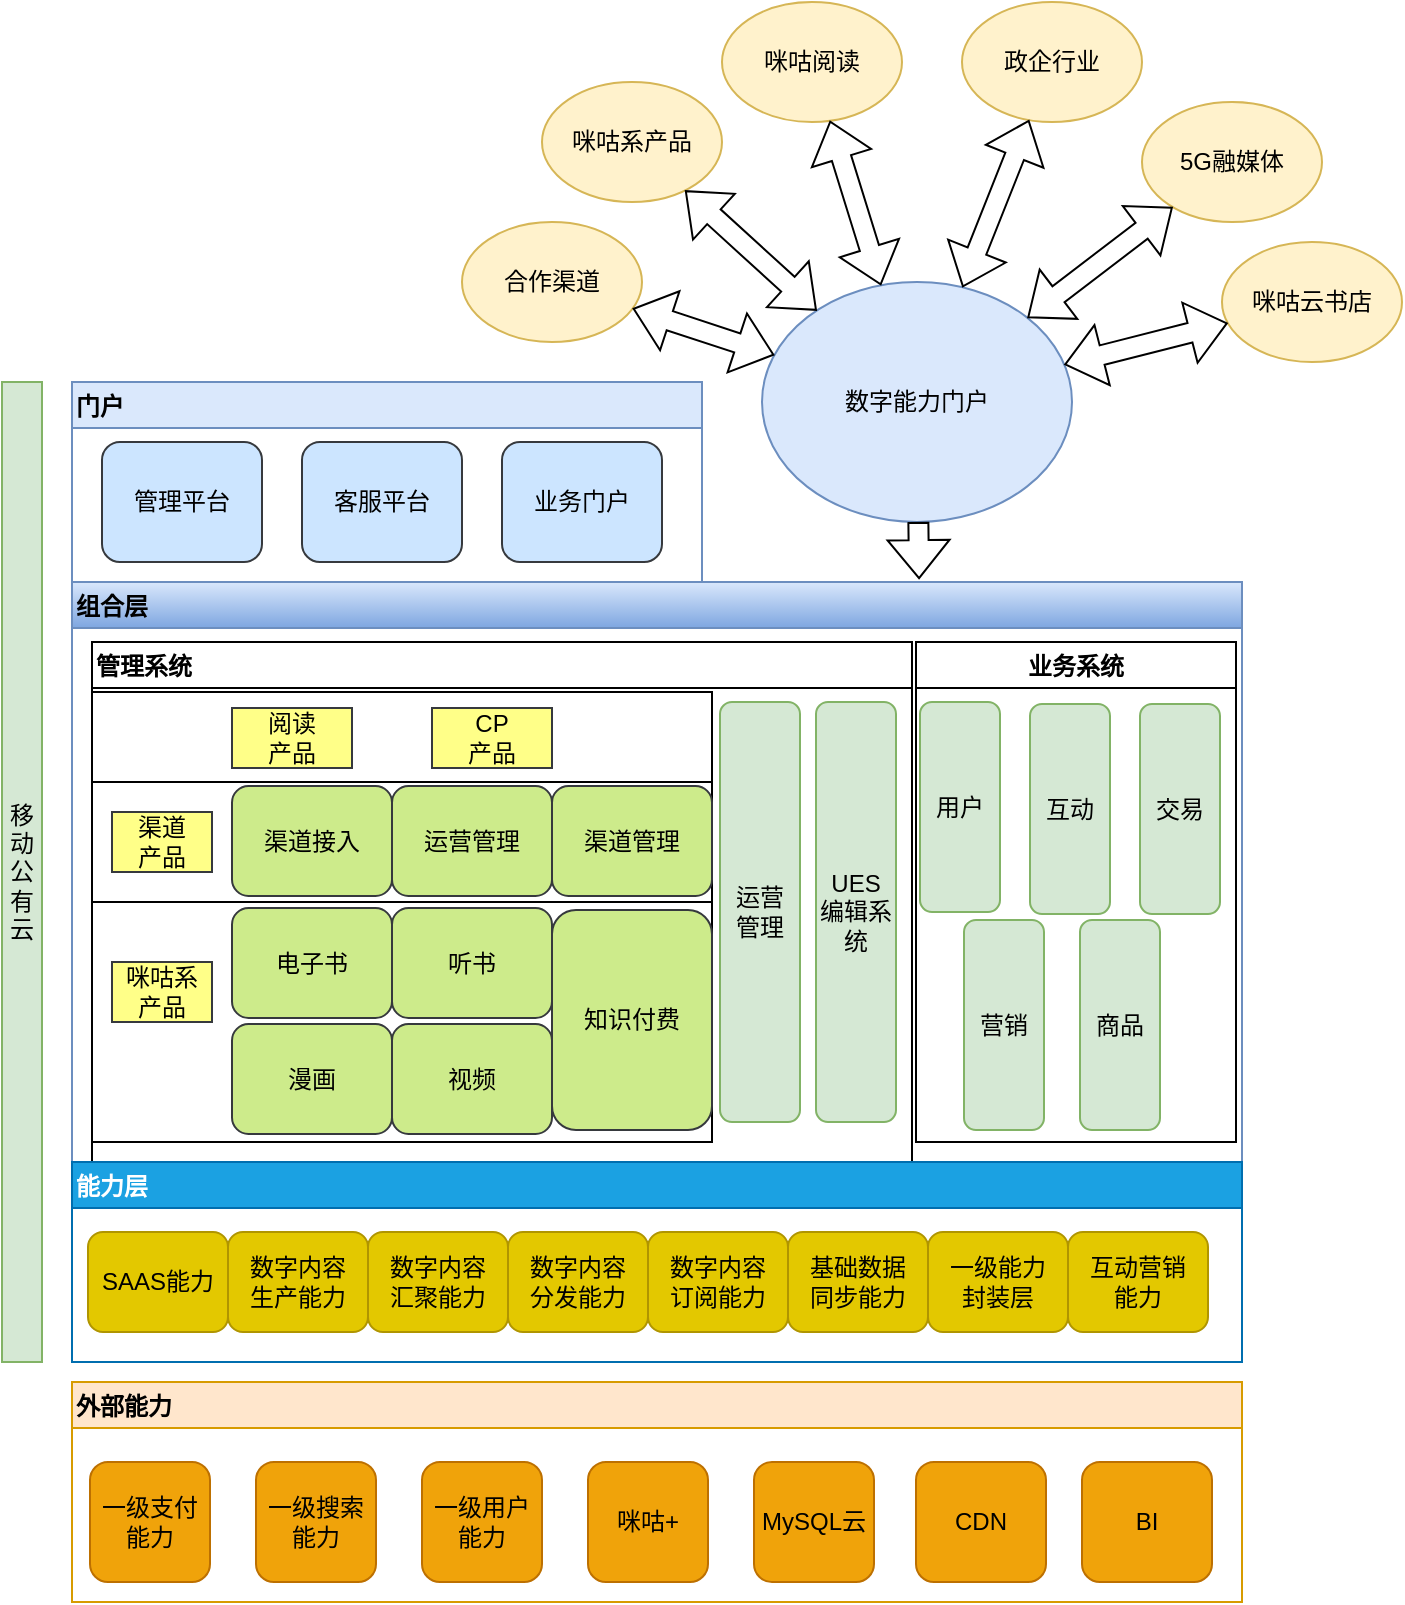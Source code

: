 <mxfile version="15.7.0" type="github" pages="4">
  <diagram id="cz_hN_qZs_6aXWZ0o-Bp" name="Page-1">
    <mxGraphModel dx="1038" dy="579" grid="1" gridSize="10" guides="1" tooltips="1" connect="1" arrows="1" fold="1" page="1" pageScale="1" pageWidth="827" pageHeight="1169" math="0" shadow="0">
      <root>
        <mxCell id="0" />
        <mxCell id="1" parent="0" />
        <mxCell id="ZObfIorKPEmS5yq_7a3a-53" value="组合层" style="swimlane;labelPosition=center;verticalLabelPosition=middle;align=left;verticalAlign=middle;textDirection=ltr;swimlaneLine=1;shadow=0;fillColor=#dae8fc;strokeColor=#6c8ebf;gradientColor=#7ea6e0;" parent="1" vertex="1">
          <mxGeometry x="95" y="410" width="585" height="290" as="geometry" />
        </mxCell>
        <mxCell id="ZObfIorKPEmS5yq_7a3a-64" value="管理系统" style="swimlane;shadow=0;align=left;" parent="ZObfIorKPEmS5yq_7a3a-53" vertex="1">
          <mxGeometry x="10" y="30" width="410" height="260" as="geometry" />
        </mxCell>
        <mxCell id="ZObfIorKPEmS5yq_7a3a-115" value="" style="rounded=0;whiteSpace=wrap;html=1;" parent="ZObfIorKPEmS5yq_7a3a-64" vertex="1">
          <mxGeometry y="25" width="310" height="60" as="geometry" />
        </mxCell>
        <mxCell id="ZObfIorKPEmS5yq_7a3a-117" value="阅读&lt;br&gt;产品" style="text;html=1;strokeColor=#36393d;fillColor=#ffff88;align=center;verticalAlign=middle;whiteSpace=wrap;rounded=0;" parent="ZObfIorKPEmS5yq_7a3a-64" vertex="1">
          <mxGeometry x="70" y="33" width="60" height="30" as="geometry" />
        </mxCell>
        <mxCell id="ZObfIorKPEmS5yq_7a3a-116" value="CP&lt;br&gt;产品" style="text;html=1;strokeColor=#36393d;fillColor=#ffff88;align=center;verticalAlign=middle;whiteSpace=wrap;rounded=0;" parent="ZObfIorKPEmS5yq_7a3a-64" vertex="1">
          <mxGeometry x="170" y="33" width="60" height="30" as="geometry" />
        </mxCell>
        <mxCell id="ZObfIorKPEmS5yq_7a3a-110" value="" style="rounded=0;whiteSpace=wrap;html=1;" parent="ZObfIorKPEmS5yq_7a3a-64" vertex="1">
          <mxGeometry y="70" width="310" height="60" as="geometry" />
        </mxCell>
        <mxCell id="ZObfIorKPEmS5yq_7a3a-111" value="渠道&lt;br&gt;产品" style="text;html=1;strokeColor=#36393d;fillColor=#ffff88;align=center;verticalAlign=middle;whiteSpace=wrap;rounded=0;" parent="ZObfIorKPEmS5yq_7a3a-64" vertex="1">
          <mxGeometry x="10" y="85" width="50" height="30" as="geometry" />
        </mxCell>
        <mxCell id="ZObfIorKPEmS5yq_7a3a-112" value="渠道接入" style="rounded=1;whiteSpace=wrap;html=1;fillColor=#cdeb8b;strokeColor=#36393d;" parent="ZObfIorKPEmS5yq_7a3a-64" vertex="1">
          <mxGeometry x="70" y="72" width="80" height="55" as="geometry" />
        </mxCell>
        <mxCell id="ZObfIorKPEmS5yq_7a3a-113" value="运营管理" style="rounded=1;whiteSpace=wrap;html=1;fillColor=#cdeb8b;strokeColor=#36393d;" parent="ZObfIorKPEmS5yq_7a3a-64" vertex="1">
          <mxGeometry x="150" y="72" width="80" height="55" as="geometry" />
        </mxCell>
        <mxCell id="ZObfIorKPEmS5yq_7a3a-114" value="渠道管理" style="rounded=1;whiteSpace=wrap;html=1;fillColor=#cdeb8b;strokeColor=#36393d;" parent="ZObfIorKPEmS5yq_7a3a-64" vertex="1">
          <mxGeometry x="230" y="72" width="80" height="55" as="geometry" />
        </mxCell>
        <mxCell id="ZObfIorKPEmS5yq_7a3a-102" value="" style="rounded=0;whiteSpace=wrap;html=1;" parent="ZObfIorKPEmS5yq_7a3a-64" vertex="1">
          <mxGeometry y="130" width="310" height="120" as="geometry" />
        </mxCell>
        <mxCell id="ZObfIorKPEmS5yq_7a3a-108" value="咪咕系&lt;br&gt;产品" style="text;html=1;strokeColor=#36393d;fillColor=#ffff88;align=center;verticalAlign=middle;whiteSpace=wrap;rounded=0;" parent="ZObfIorKPEmS5yq_7a3a-64" vertex="1">
          <mxGeometry x="10" y="160" width="50" height="30" as="geometry" />
        </mxCell>
        <mxCell id="ZObfIorKPEmS5yq_7a3a-103" value="电子书" style="rounded=1;whiteSpace=wrap;html=1;imageWidth=24;imageHeight=24;fillColor=#cdeb8b;strokeColor=#36393d;" parent="ZObfIorKPEmS5yq_7a3a-64" vertex="1">
          <mxGeometry x="70" y="133" width="80" height="55" as="geometry" />
        </mxCell>
        <mxCell id="ZObfIorKPEmS5yq_7a3a-104" value="听书" style="rounded=1;whiteSpace=wrap;html=1;imageWidth=24;imageHeight=24;fillColor=#cdeb8b;strokeColor=#36393d;" parent="ZObfIorKPEmS5yq_7a3a-64" vertex="1">
          <mxGeometry x="150" y="133" width="80" height="55" as="geometry" />
        </mxCell>
        <mxCell id="ZObfIorKPEmS5yq_7a3a-106" value="漫画" style="rounded=1;whiteSpace=wrap;html=1;imageWidth=24;imageHeight=24;fillColor=#cdeb8b;strokeColor=#36393d;" parent="ZObfIorKPEmS5yq_7a3a-64" vertex="1">
          <mxGeometry x="70" y="191" width="80" height="55" as="geometry" />
        </mxCell>
        <mxCell id="ZObfIorKPEmS5yq_7a3a-107" value="视频" style="rounded=1;whiteSpace=wrap;html=1;imageWidth=24;imageHeight=24;fillColor=#cdeb8b;strokeColor=#36393d;" parent="ZObfIorKPEmS5yq_7a3a-64" vertex="1">
          <mxGeometry x="150" y="191" width="80" height="55" as="geometry" />
        </mxCell>
        <mxCell id="ZObfIorKPEmS5yq_7a3a-109" value="知识付费" style="rounded=1;whiteSpace=wrap;html=1;imageWidth=24;imageHeight=24;fillColor=#cdeb8b;strokeColor=#36393d;" parent="ZObfIorKPEmS5yq_7a3a-64" vertex="1">
          <mxGeometry x="230" y="134" width="80" height="110" as="geometry" />
        </mxCell>
        <mxCell id="ZObfIorKPEmS5yq_7a3a-61" value="UES&lt;br&gt;编辑系统" style="rounded=1;whiteSpace=wrap;html=1;fillColor=#d5e8d4;strokeColor=#82b366;" parent="ZObfIorKPEmS5yq_7a3a-64" vertex="1">
          <mxGeometry x="362" y="30" width="40" height="210" as="geometry" />
        </mxCell>
        <mxCell id="ZObfIorKPEmS5yq_7a3a-62" value="运营&lt;br&gt;管理" style="rounded=1;whiteSpace=wrap;html=1;fillColor=#d5e8d4;strokeColor=#82b366;" parent="ZObfIorKPEmS5yq_7a3a-64" vertex="1">
          <mxGeometry x="314" y="30" width="40" height="210" as="geometry" />
        </mxCell>
        <mxCell id="jS8xtKBvdXZk0iDz_vCl-11" value="业务系统" style="swimlane;" parent="ZObfIorKPEmS5yq_7a3a-53" vertex="1">
          <mxGeometry x="422" y="30" width="160" height="250" as="geometry" />
        </mxCell>
        <mxCell id="jS8xtKBvdXZk0iDz_vCl-7" value="营销" style="rounded=1;whiteSpace=wrap;html=1;fillColor=#d5e8d4;strokeColor=#82b366;" parent="jS8xtKBvdXZk0iDz_vCl-11" vertex="1">
          <mxGeometry x="24" y="139" width="40" height="105" as="geometry" />
        </mxCell>
        <mxCell id="jS8xtKBvdXZk0iDz_vCl-9" value="商品" style="rounded=1;whiteSpace=wrap;html=1;fillColor=#d5e8d4;strokeColor=#82b366;" parent="jS8xtKBvdXZk0iDz_vCl-11" vertex="1">
          <mxGeometry x="82" y="139" width="40" height="105" as="geometry" />
        </mxCell>
        <mxCell id="jS8xtKBvdXZk0iDz_vCl-15" value="用户" style="rounded=1;whiteSpace=wrap;html=1;fillColor=#d5e8d4;strokeColor=#82b366;" parent="jS8xtKBvdXZk0iDz_vCl-11" vertex="1">
          <mxGeometry x="2" y="30" width="40" height="105" as="geometry" />
        </mxCell>
        <mxCell id="ZObfIorKPEmS5yq_7a3a-54" value="能力层" style="swimlane;shadow=0;align=left;fillColor=#1ba1e2;fontColor=#ffffff;strokeColor=#006EAF;" parent="1" vertex="1">
          <mxGeometry x="95" y="700" width="585" height="100" as="geometry" />
        </mxCell>
        <mxCell id="ZObfIorKPEmS5yq_7a3a-56" value="数字内容&lt;br&gt;生产能力" style="rounded=1;whiteSpace=wrap;html=1;fillColor=#e3c800;fontColor=#000000;strokeColor=#B09500;" parent="ZObfIorKPEmS5yq_7a3a-54" vertex="1">
          <mxGeometry x="78" y="35" width="70" height="50" as="geometry" />
        </mxCell>
        <mxCell id="ZObfIorKPEmS5yq_7a3a-127" value="数字内容&lt;br&gt;汇聚能力" style="rounded=1;whiteSpace=wrap;html=1;fillColor=#e3c800;fontColor=#000000;strokeColor=#B09500;" parent="ZObfIorKPEmS5yq_7a3a-54" vertex="1">
          <mxGeometry x="148" y="35" width="70" height="50" as="geometry" />
        </mxCell>
        <mxCell id="ZObfIorKPEmS5yq_7a3a-128" value="数字内容&lt;br&gt;分发能力" style="rounded=1;whiteSpace=wrap;html=1;fillColor=#e3c800;fontColor=#000000;strokeColor=#B09500;" parent="ZObfIorKPEmS5yq_7a3a-54" vertex="1">
          <mxGeometry x="218" y="35" width="70" height="50" as="geometry" />
        </mxCell>
        <mxCell id="ZObfIorKPEmS5yq_7a3a-129" value="数字内容&lt;br&gt;订阅能力" style="rounded=1;whiteSpace=wrap;html=1;fillColor=#e3c800;fontColor=#000000;strokeColor=#B09500;" parent="ZObfIorKPEmS5yq_7a3a-54" vertex="1">
          <mxGeometry x="288" y="35" width="70" height="50" as="geometry" />
        </mxCell>
        <mxCell id="ZObfIorKPEmS5yq_7a3a-130" value="基础数据&lt;br&gt;同步能力" style="rounded=1;whiteSpace=wrap;html=1;fillColor=#e3c800;fontColor=#000000;strokeColor=#B09500;" parent="ZObfIorKPEmS5yq_7a3a-54" vertex="1">
          <mxGeometry x="358" y="35" width="70" height="50" as="geometry" />
        </mxCell>
        <mxCell id="ZObfIorKPEmS5yq_7a3a-131" value="SAAS能力" style="rounded=1;whiteSpace=wrap;html=1;fillColor=#e3c800;fontColor=#000000;strokeColor=#B09500;" parent="ZObfIorKPEmS5yq_7a3a-54" vertex="1">
          <mxGeometry x="8" y="35" width="70" height="50" as="geometry" />
        </mxCell>
        <mxCell id="jS8xtKBvdXZk0iDz_vCl-4" value="一级能力&lt;br&gt;封装层" style="rounded=1;whiteSpace=wrap;html=1;fillColor=#e3c800;fontColor=#000000;strokeColor=#B09500;" parent="ZObfIorKPEmS5yq_7a3a-54" vertex="1">
          <mxGeometry x="428" y="35" width="70" height="50" as="geometry" />
        </mxCell>
        <mxCell id="jS8xtKBvdXZk0iDz_vCl-5" value="互动营销&lt;br&gt;能力" style="rounded=1;whiteSpace=wrap;html=1;fillColor=#e3c800;fontColor=#000000;strokeColor=#B09500;" parent="ZObfIorKPEmS5yq_7a3a-54" vertex="1">
          <mxGeometry x="498" y="35" width="70" height="50" as="geometry" />
        </mxCell>
        <mxCell id="ZObfIorKPEmS5yq_7a3a-57" value="门户" style="swimlane;shadow=0;align=left;startSize=23;fillColor=#dae8fc;strokeColor=#6c8ebf;" parent="1" vertex="1">
          <mxGeometry x="95" y="310" width="315" height="100" as="geometry" />
        </mxCell>
        <mxCell id="ZObfIorKPEmS5yq_7a3a-58" value="管理平台" style="rounded=1;whiteSpace=wrap;html=1;fillColor=#cce5ff;strokeColor=#36393d;" parent="ZObfIorKPEmS5yq_7a3a-57" vertex="1">
          <mxGeometry x="15" y="30" width="80" height="60" as="geometry" />
        </mxCell>
        <mxCell id="ZObfIorKPEmS5yq_7a3a-60" value="客服平台" style="rounded=1;whiteSpace=wrap;html=1;fillColor=#cce5ff;strokeColor=#36393d;" parent="ZObfIorKPEmS5yq_7a3a-57" vertex="1">
          <mxGeometry x="115" y="30" width="80" height="60" as="geometry" />
        </mxCell>
        <mxCell id="jS8xtKBvdXZk0iDz_vCl-1" value="业务门户" style="rounded=1;whiteSpace=wrap;html=1;fillColor=#cce5ff;strokeColor=#36393d;" parent="ZObfIorKPEmS5yq_7a3a-57" vertex="1">
          <mxGeometry x="215" y="30" width="80" height="60" as="geometry" />
        </mxCell>
        <mxCell id="ZObfIorKPEmS5yq_7a3a-119" value="外部能力" style="swimlane;shadow=0;align=left;fillColor=#ffe6cc;strokeColor=#d79b00;" parent="1" vertex="1">
          <mxGeometry x="95" y="810" width="585" height="110" as="geometry" />
        </mxCell>
        <mxCell id="ZObfIorKPEmS5yq_7a3a-120" value="一级支付能力" style="rounded=1;whiteSpace=wrap;html=1;fillColor=#f0a30a;fontColor=#000000;strokeColor=#BD7000;" parent="ZObfIorKPEmS5yq_7a3a-119" vertex="1">
          <mxGeometry x="9" y="40" width="60" height="60" as="geometry" />
        </mxCell>
        <mxCell id="ZObfIorKPEmS5yq_7a3a-121" value="BI" style="rounded=1;whiteSpace=wrap;html=1;fillColor=#f0a30a;fontColor=#000000;strokeColor=#BD7000;" parent="ZObfIorKPEmS5yq_7a3a-119" vertex="1">
          <mxGeometry x="505" y="40" width="65" height="60" as="geometry" />
        </mxCell>
        <mxCell id="ZObfIorKPEmS5yq_7a3a-154" value="一级搜索能力" style="rounded=1;whiteSpace=wrap;html=1;fillColor=#f0a30a;fontColor=#000000;strokeColor=#BD7000;" parent="ZObfIorKPEmS5yq_7a3a-119" vertex="1">
          <mxGeometry x="92" y="40" width="60" height="60" as="geometry" />
        </mxCell>
        <mxCell id="ZObfIorKPEmS5yq_7a3a-155" value="一级用户能力" style="rounded=1;whiteSpace=wrap;html=1;fillColor=#f0a30a;fontColor=#000000;strokeColor=#BD7000;" parent="ZObfIorKPEmS5yq_7a3a-119" vertex="1">
          <mxGeometry x="175" y="40" width="60" height="60" as="geometry" />
        </mxCell>
        <mxCell id="ZObfIorKPEmS5yq_7a3a-156" value="咪咕+" style="rounded=1;whiteSpace=wrap;html=1;fillColor=#f0a30a;fontColor=#000000;strokeColor=#BD7000;" parent="ZObfIorKPEmS5yq_7a3a-119" vertex="1">
          <mxGeometry x="258" y="40" width="60" height="60" as="geometry" />
        </mxCell>
        <mxCell id="ZObfIorKPEmS5yq_7a3a-157" value="MySQL云" style="rounded=1;whiteSpace=wrap;html=1;fillColor=#f0a30a;fontColor=#000000;strokeColor=#BD7000;" parent="ZObfIorKPEmS5yq_7a3a-119" vertex="1">
          <mxGeometry x="341" y="40" width="60" height="60" as="geometry" />
        </mxCell>
        <mxCell id="jS8xtKBvdXZk0iDz_vCl-18" value="CDN" style="rounded=1;whiteSpace=wrap;html=1;fillColor=#f0a30a;fontColor=#000000;strokeColor=#BD7000;" parent="ZObfIorKPEmS5yq_7a3a-119" vertex="1">
          <mxGeometry x="422" y="40" width="65" height="60" as="geometry" />
        </mxCell>
        <mxCell id="ZObfIorKPEmS5yq_7a3a-134" value="&lt;span&gt;咪咕阅读&lt;/span&gt;" style="ellipse;whiteSpace=wrap;html=1;shadow=0;align=center;fillColor=#fff2cc;strokeColor=#d6b656;" parent="1" vertex="1">
          <mxGeometry x="420" y="120" width="90" height="60" as="geometry" />
        </mxCell>
        <mxCell id="ZObfIorKPEmS5yq_7a3a-135" value="咪咕云书店" style="ellipse;whiteSpace=wrap;html=1;shadow=0;align=center;fillColor=#fff2cc;strokeColor=#d6b656;" parent="1" vertex="1">
          <mxGeometry x="670" y="240" width="90" height="60" as="geometry" />
        </mxCell>
        <mxCell id="ZObfIorKPEmS5yq_7a3a-136" value="政企行业" style="ellipse;whiteSpace=wrap;html=1;shadow=0;align=center;fillColor=#fff2cc;strokeColor=#d6b656;" parent="1" vertex="1">
          <mxGeometry x="540" y="120" width="90" height="60" as="geometry" />
        </mxCell>
        <mxCell id="ZObfIorKPEmS5yq_7a3a-137" value="5G融媒体" style="ellipse;whiteSpace=wrap;html=1;shadow=0;align=center;fillColor=#fff2cc;strokeColor=#d6b656;" parent="1" vertex="1">
          <mxGeometry x="630" y="170" width="90" height="60" as="geometry" />
        </mxCell>
        <mxCell id="ZObfIorKPEmS5yq_7a3a-138" value="咪咕系产品" style="ellipse;whiteSpace=wrap;html=1;shadow=0;align=center;fillColor=#fff2cc;strokeColor=#d6b656;" parent="1" vertex="1">
          <mxGeometry x="330" y="160" width="90" height="60" as="geometry" />
        </mxCell>
        <mxCell id="ZObfIorKPEmS5yq_7a3a-139" value="合作渠道" style="ellipse;whiteSpace=wrap;html=1;shadow=0;align=center;fillColor=#fff2cc;strokeColor=#d6b656;" parent="1" vertex="1">
          <mxGeometry x="290" y="230" width="90" height="60" as="geometry" />
        </mxCell>
        <mxCell id="ZObfIorKPEmS5yq_7a3a-143" value="数字能力门户" style="ellipse;whiteSpace=wrap;html=1;shadow=0;align=center;fillColor=#dae8fc;strokeColor=#6c8ebf;" parent="1" vertex="1">
          <mxGeometry x="440" y="260" width="155" height="120" as="geometry" />
        </mxCell>
        <mxCell id="ZObfIorKPEmS5yq_7a3a-144" value="" style="shape=flexArrow;endArrow=classic;html=1;rounded=0;entryX=0.724;entryY=-0.005;entryDx=0;entryDy=0;entryPerimeter=0;" parent="1" source="ZObfIorKPEmS5yq_7a3a-143" target="ZObfIorKPEmS5yq_7a3a-53" edge="1">
          <mxGeometry width="50" height="50" relative="1" as="geometry">
            <mxPoint x="465" y="340" as="sourcePoint" />
            <mxPoint x="515" y="290" as="targetPoint" />
          </mxGeometry>
        </mxCell>
        <mxCell id="ZObfIorKPEmS5yq_7a3a-145" value="" style="shape=flexArrow;endArrow=classic;startArrow=classic;html=1;rounded=0;" parent="1" source="ZObfIorKPEmS5yq_7a3a-139" target="ZObfIorKPEmS5yq_7a3a-143" edge="1">
          <mxGeometry width="100" height="100" relative="1" as="geometry">
            <mxPoint x="365" y="370" as="sourcePoint" />
            <mxPoint x="465" y="270" as="targetPoint" />
          </mxGeometry>
        </mxCell>
        <mxCell id="ZObfIorKPEmS5yq_7a3a-146" value="" style="shape=flexArrow;endArrow=classic;startArrow=classic;html=1;rounded=0;" parent="1" source="ZObfIorKPEmS5yq_7a3a-138" target="ZObfIorKPEmS5yq_7a3a-143" edge="1">
          <mxGeometry width="100" height="100" relative="1" as="geometry">
            <mxPoint x="365" y="370" as="sourcePoint" />
            <mxPoint x="465" y="260" as="targetPoint" />
          </mxGeometry>
        </mxCell>
        <mxCell id="ZObfIorKPEmS5yq_7a3a-148" value="" style="shape=flexArrow;endArrow=classic;startArrow=classic;html=1;rounded=0;" parent="1" source="ZObfIorKPEmS5yq_7a3a-134" target="ZObfIorKPEmS5yq_7a3a-143" edge="1">
          <mxGeometry width="100" height="100" relative="1" as="geometry">
            <mxPoint x="365" y="370" as="sourcePoint" />
            <mxPoint x="465" y="270" as="targetPoint" />
          </mxGeometry>
        </mxCell>
        <mxCell id="ZObfIorKPEmS5yq_7a3a-149" value="" style="shape=flexArrow;endArrow=classic;startArrow=classic;html=1;rounded=0;" parent="1" source="ZObfIorKPEmS5yq_7a3a-136" target="ZObfIorKPEmS5yq_7a3a-143" edge="1">
          <mxGeometry width="100" height="100" relative="1" as="geometry">
            <mxPoint x="365" y="370" as="sourcePoint" />
            <mxPoint x="465" y="270" as="targetPoint" />
          </mxGeometry>
        </mxCell>
        <mxCell id="ZObfIorKPEmS5yq_7a3a-150" value="" style="shape=flexArrow;endArrow=classic;startArrow=classic;html=1;rounded=0;" parent="1" source="ZObfIorKPEmS5yq_7a3a-137" target="ZObfIorKPEmS5yq_7a3a-143" edge="1">
          <mxGeometry width="100" height="100" relative="1" as="geometry">
            <mxPoint x="365" y="370" as="sourcePoint" />
            <mxPoint x="465" y="270" as="targetPoint" />
          </mxGeometry>
        </mxCell>
        <mxCell id="ZObfIorKPEmS5yq_7a3a-151" value="" style="shape=flexArrow;endArrow=classic;startArrow=classic;html=1;rounded=0;" parent="1" source="ZObfIorKPEmS5yq_7a3a-135" target="ZObfIorKPEmS5yq_7a3a-143" edge="1">
          <mxGeometry width="100" height="100" relative="1" as="geometry">
            <mxPoint x="365" y="370" as="sourcePoint" />
            <mxPoint x="465" y="270" as="targetPoint" />
          </mxGeometry>
        </mxCell>
        <mxCell id="ZObfIorKPEmS5yq_7a3a-153" value="移动公有云" style="rounded=0;whiteSpace=wrap;html=1;shadow=0;align=center;fillColor=#d5e8d4;strokeColor=#82b366;" parent="1" vertex="1">
          <mxGeometry x="60" y="310" width="20" height="490" as="geometry" />
        </mxCell>
        <mxCell id="jS8xtKBvdXZk0iDz_vCl-13" value="互动" style="rounded=1;whiteSpace=wrap;html=1;fillColor=#d5e8d4;strokeColor=#82b366;" parent="1" vertex="1">
          <mxGeometry x="574" y="471" width="40" height="105" as="geometry" />
        </mxCell>
        <mxCell id="jS8xtKBvdXZk0iDz_vCl-14" value="交易" style="rounded=1;whiteSpace=wrap;html=1;fillColor=#d5e8d4;strokeColor=#82b366;" parent="1" vertex="1">
          <mxGeometry x="629" y="471" width="40" height="105" as="geometry" />
        </mxCell>
      </root>
    </mxGraphModel>
  </diagram>
  <diagram id="S2uerGcFOqV6QK5exXmG" name="Page-2">
    <mxGraphModel dx="1038" dy="579" grid="1" gridSize="10" guides="1" tooltips="1" connect="1" arrows="1" fold="1" page="1" pageScale="1" pageWidth="827" pageHeight="1169" math="0" shadow="0">
      <root>
        <mxCell id="V3DW3f00zwKwSgwLE8GD-0" />
        <mxCell id="V3DW3f00zwKwSgwLE8GD-1" parent="V3DW3f00zwKwSgwLE8GD-0" />
        <mxCell id="zzfLPeS5yBhaCfSRgUfr-2" value="标准化数字内容" style="ellipse;whiteSpace=wrap;html=1;" parent="V3DW3f00zwKwSgwLE8GD-1" vertex="1">
          <mxGeometry x="294" y="350" width="120" height="80" as="geometry" />
        </mxCell>
        <mxCell id="zzfLPeS5yBhaCfSRgUfr-4" value="" style="shape=flexArrow;endArrow=classic;html=1;rounded=0;entryX=0.469;entryY=0.099;entryDx=0;entryDy=0;entryPerimeter=0;startArrow=block;" parent="V3DW3f00zwKwSgwLE8GD-1" source="zzfLPeS5yBhaCfSRgUfr-2" target="zzfLPeS5yBhaCfSRgUfr-11" edge="1">
          <mxGeometry width="50" height="50" relative="1" as="geometry">
            <mxPoint x="298" y="320.6" as="sourcePoint" />
            <mxPoint x="320.84" y="250.0" as="targetPoint" />
          </mxGeometry>
        </mxCell>
        <mxCell id="zzfLPeS5yBhaCfSRgUfr-7" value="渠道接入" style="ellipse;whiteSpace=wrap;html=1;" parent="V3DW3f00zwKwSgwLE8GD-1" vertex="1">
          <mxGeometry x="40" y="420" width="120" height="80" as="geometry" />
        </mxCell>
        <mxCell id="zzfLPeS5yBhaCfSRgUfr-8" value="" style="shape=flexArrow;endArrow=classic;html=1;rounded=0;startArrow=block;" parent="V3DW3f00zwKwSgwLE8GD-1" source="zzfLPeS5yBhaCfSRgUfr-7" target="zzfLPeS5yBhaCfSRgUfr-11" edge="1">
          <mxGeometry width="50" height="50" relative="1" as="geometry">
            <mxPoint x="390" y="320" as="sourcePoint" />
            <mxPoint x="160" y="250" as="targetPoint" />
          </mxGeometry>
        </mxCell>
        <mxCell id="zzfLPeS5yBhaCfSRgUfr-9" value="渠道管理" style="ellipse;whiteSpace=wrap;html=1;" parent="V3DW3f00zwKwSgwLE8GD-1" vertex="1">
          <mxGeometry x="150" y="360" width="120" height="80" as="geometry" />
        </mxCell>
        <mxCell id="zzfLPeS5yBhaCfSRgUfr-10" value="" style="shape=flexArrow;endArrow=classic;html=1;rounded=0;startArrow=block;" parent="V3DW3f00zwKwSgwLE8GD-1" source="zzfLPeS5yBhaCfSRgUfr-9" target="zzfLPeS5yBhaCfSRgUfr-11" edge="1">
          <mxGeometry width="50" height="50" relative="1" as="geometry">
            <mxPoint x="430" y="320" as="sourcePoint" />
            <mxPoint x="480.56" y="249.4" as="targetPoint" />
          </mxGeometry>
        </mxCell>
        <mxCell id="zzfLPeS5yBhaCfSRgUfr-11" value="&lt;span&gt;数字内容能力SAAS平台&lt;/span&gt;" style="ellipse;shape=cloud;whiteSpace=wrap;html=1;" parent="V3DW3f00zwKwSgwLE8GD-1" vertex="1">
          <mxGeometry x="200" y="540" width="280" height="200" as="geometry" />
        </mxCell>
        <mxCell id="zzfLPeS5yBhaCfSRgUfr-12" value="咪咕系产品支撑" style="ellipse;whiteSpace=wrap;html=1;" parent="V3DW3f00zwKwSgwLE8GD-1" vertex="1">
          <mxGeometry x="560" y="470" width="120" height="80" as="geometry" />
        </mxCell>
        <mxCell id="zzfLPeS5yBhaCfSRgUfr-13" value="" style="shape=flexArrow;endArrow=classic;startArrow=classic;html=1;rounded=0;entryX=0.04;entryY=0.672;entryDx=0;entryDy=0;entryPerimeter=0;" parent="V3DW3f00zwKwSgwLE8GD-1" source="zzfLPeS5yBhaCfSRgUfr-11" target="zzfLPeS5yBhaCfSRgUfr-12" edge="1">
          <mxGeometry width="100" height="100" relative="1" as="geometry">
            <mxPoint x="360" y="550" as="sourcePoint" />
            <mxPoint x="460" y="450" as="targetPoint" />
          </mxGeometry>
        </mxCell>
        <mxCell id="zzfLPeS5yBhaCfSRgUfr-14" value="内容产品配置" style="ellipse;whiteSpace=wrap;html=1;" parent="V3DW3f00zwKwSgwLE8GD-1" vertex="1">
          <mxGeometry x="460" y="370" width="120" height="80" as="geometry" />
        </mxCell>
        <mxCell id="zzfLPeS5yBhaCfSRgUfr-15" value="" style="shape=flexArrow;endArrow=classic;html=1;rounded=0;startArrow=block;" parent="V3DW3f00zwKwSgwLE8GD-1" source="zzfLPeS5yBhaCfSRgUfr-14" target="zzfLPeS5yBhaCfSRgUfr-11" edge="1">
          <mxGeometry width="50" height="50" relative="1" as="geometry">
            <mxPoint x="467.492" y="430.0" as="sourcePoint" />
            <mxPoint x="450.0" y="559.95" as="targetPoint" />
          </mxGeometry>
        </mxCell>
      </root>
    </mxGraphModel>
  </diagram>
  <diagram id="qDou02QQyLXj6mKueF5H" name="Page-3">
    <mxGraphModel dx="1038" dy="579" grid="1" gridSize="10" guides="1" tooltips="1" connect="1" arrows="1" fold="1" page="1" pageScale="1" pageWidth="827" pageHeight="1169" math="0" shadow="0">
      <root>
        <mxCell id="tED53HUDkWvuQUN4PIRE-0" />
        <mxCell id="tED53HUDkWvuQUN4PIRE-1" parent="tED53HUDkWvuQUN4PIRE-0" />
        <mxCell id="tWVWgA2DH8C53Yr75wCF-38" value="" style="rounded=0;whiteSpace=wrap;html=1;strokeWidth=2;dashed=1;" vertex="1" parent="tED53HUDkWvuQUN4PIRE-1">
          <mxGeometry x="250" y="410" width="410" height="280" as="geometry" />
        </mxCell>
        <mxCell id="tWVWgA2DH8C53Yr75wCF-37" value="" style="rounded=0;whiteSpace=wrap;html=1;strokeWidth=2;dashed=1;" vertex="1" parent="tED53HUDkWvuQUN4PIRE-1">
          <mxGeometry x="250" y="120" width="410" height="280" as="geometry" />
        </mxCell>
        <mxCell id="tWVWgA2DH8C53Yr75wCF-15" style="rounded=0;orthogonalLoop=1;jettySize=auto;html=1;shape=flexArrow;" edge="1" parent="tED53HUDkWvuQUN4PIRE-1" source="tWVWgA2DH8C53Yr75wCF-0" target="tWVWgA2DH8C53Yr75wCF-2">
          <mxGeometry relative="1" as="geometry" />
        </mxCell>
        <mxCell id="tWVWgA2DH8C53Yr75wCF-0" value="H5" style="ellipse;whiteSpace=wrap;html=1;aspect=fixed;" vertex="1" parent="tED53HUDkWvuQUN4PIRE-1">
          <mxGeometry x="40" y="310" width="80" height="80" as="geometry" />
        </mxCell>
        <mxCell id="tWVWgA2DH8C53Yr75wCF-16" style="edgeStyle=none;shape=flexArrow;rounded=0;orthogonalLoop=1;jettySize=auto;html=1;" edge="1" parent="tED53HUDkWvuQUN4PIRE-1" source="tWVWgA2DH8C53Yr75wCF-1" target="tWVWgA2DH8C53Yr75wCF-2">
          <mxGeometry relative="1" as="geometry" />
        </mxCell>
        <mxCell id="tWVWgA2DH8C53Yr75wCF-1" value="客户端" style="ellipse;whiteSpace=wrap;html=1;aspect=fixed;" vertex="1" parent="tED53HUDkWvuQUN4PIRE-1">
          <mxGeometry x="50" y="450" width="80" height="80" as="geometry" />
        </mxCell>
        <mxCell id="tWVWgA2DH8C53Yr75wCF-17" style="edgeStyle=none;rounded=0;orthogonalLoop=1;jettySize=auto;html=1;entryX=0;entryY=1;entryDx=0;entryDy=0;exitX=1;exitY=0;exitDx=0;exitDy=0;" edge="1" parent="tED53HUDkWvuQUN4PIRE-1" source="tWVWgA2DH8C53Yr75wCF-2" target="tWVWgA2DH8C53Yr75wCF-5">
          <mxGeometry relative="1" as="geometry" />
        </mxCell>
        <mxCell id="tWVWgA2DH8C53Yr75wCF-18" style="edgeStyle=none;rounded=0;orthogonalLoop=1;jettySize=auto;html=1;" edge="1" parent="tED53HUDkWvuQUN4PIRE-1" source="tWVWgA2DH8C53Yr75wCF-2" target="tWVWgA2DH8C53Yr75wCF-7">
          <mxGeometry relative="1" as="geometry" />
        </mxCell>
        <mxCell id="tWVWgA2DH8C53Yr75wCF-19" style="edgeStyle=none;rounded=0;orthogonalLoop=1;jettySize=auto;html=1;" edge="1" parent="tED53HUDkWvuQUN4PIRE-1" source="tWVWgA2DH8C53Yr75wCF-2" target="tWVWgA2DH8C53Yr75wCF-11">
          <mxGeometry relative="1" as="geometry" />
        </mxCell>
        <mxCell id="tWVWgA2DH8C53Yr75wCF-21" style="edgeStyle=none;rounded=0;orthogonalLoop=1;jettySize=auto;html=1;exitX=1;exitY=1;exitDx=0;exitDy=0;" edge="1" parent="tED53HUDkWvuQUN4PIRE-1" source="tWVWgA2DH8C53Yr75wCF-2" target="tWVWgA2DH8C53Yr75wCF-13">
          <mxGeometry relative="1" as="geometry" />
        </mxCell>
        <mxCell id="tWVWgA2DH8C53Yr75wCF-2" value="前置&lt;br&gt;nginx" style="rounded=0;whiteSpace=wrap;html=1;" vertex="1" parent="tED53HUDkWvuQUN4PIRE-1">
          <mxGeometry x="180" y="250" width="50" height="260" as="geometry" />
        </mxCell>
        <mxCell id="tWVWgA2DH8C53Yr75wCF-22" style="edgeStyle=none;rounded=0;orthogonalLoop=1;jettySize=auto;html=1;entryX=1.016;entryY=0.127;entryDx=0;entryDy=0;entryPerimeter=0;" edge="1" parent="tED53HUDkWvuQUN4PIRE-1" source="tWVWgA2DH8C53Yr75wCF-4" target="tWVWgA2DH8C53Yr75wCF-2">
          <mxGeometry relative="1" as="geometry" />
        </mxCell>
        <mxCell id="tWVWgA2DH8C53Yr75wCF-26" style="edgeStyle=none;rounded=0;orthogonalLoop=1;jettySize=auto;html=1;" edge="1" parent="tED53HUDkWvuQUN4PIRE-1" source="tWVWgA2DH8C53Yr75wCF-4" target="tWVWgA2DH8C53Yr75wCF-5">
          <mxGeometry relative="1" as="geometry" />
        </mxCell>
        <mxCell id="tWVWgA2DH8C53Yr75wCF-27" style="edgeStyle=none;rounded=0;orthogonalLoop=1;jettySize=auto;html=1;entryX=0;entryY=0;entryDx=0;entryDy=0;" edge="1" parent="tED53HUDkWvuQUN4PIRE-1" source="tWVWgA2DH8C53Yr75wCF-4" target="tWVWgA2DH8C53Yr75wCF-6">
          <mxGeometry relative="1" as="geometry" />
        </mxCell>
        <mxCell id="tWVWgA2DH8C53Yr75wCF-4" value="注册中心 A&lt;br&gt;etcd" style="ellipse;whiteSpace=wrap;html=1;aspect=fixed;" vertex="1" parent="tED53HUDkWvuQUN4PIRE-1">
          <mxGeometry x="374" y="210" width="80" height="80" as="geometry" />
        </mxCell>
        <mxCell id="tWVWgA2DH8C53Yr75wCF-34" style="edgeStyle=none;rounded=0;orthogonalLoop=1;jettySize=auto;html=1;" edge="1" parent="tED53HUDkWvuQUN4PIRE-1" source="tWVWgA2DH8C53Yr75wCF-5" target="tWVWgA2DH8C53Yr75wCF-8">
          <mxGeometry relative="1" as="geometry" />
        </mxCell>
        <mxCell id="tWVWgA2DH8C53Yr75wCF-5" value="公网 B&lt;br&gt;gateway" style="ellipse;whiteSpace=wrap;html=1;aspect=fixed;" vertex="1" parent="tED53HUDkWvuQUN4PIRE-1">
          <mxGeometry x="280" y="130" width="80" height="80" as="geometry" />
        </mxCell>
        <mxCell id="tWVWgA2DH8C53Yr75wCF-33" style="edgeStyle=none;rounded=0;orthogonalLoop=1;jettySize=auto;html=1;entryX=0.55;entryY=0.95;entryDx=0;entryDy=0;entryPerimeter=0;" edge="1" parent="tED53HUDkWvuQUN4PIRE-1" source="tWVWgA2DH8C53Yr75wCF-6" target="tWVWgA2DH8C53Yr75wCF-8">
          <mxGeometry relative="1" as="geometry" />
        </mxCell>
        <mxCell id="tWVWgA2DH8C53Yr75wCF-6" value="内网网关 A&lt;br&gt;gateway" style="ellipse;whiteSpace=wrap;html=1;aspect=fixed;" vertex="1" parent="tED53HUDkWvuQUN4PIRE-1">
          <mxGeometry x="400" y="310" width="80" height="80" as="geometry" />
        </mxCell>
        <mxCell id="tWVWgA2DH8C53Yr75wCF-25" style="edgeStyle=none;rounded=0;orthogonalLoop=1;jettySize=auto;html=1;" edge="1" parent="tED53HUDkWvuQUN4PIRE-1" source="tWVWgA2DH8C53Yr75wCF-7" target="tWVWgA2DH8C53Yr75wCF-6">
          <mxGeometry relative="1" as="geometry" />
        </mxCell>
        <mxCell id="tWVWgA2DH8C53Yr75wCF-7" value="门户 A" style="ellipse;whiteSpace=wrap;html=1;aspect=fixed;" vertex="1" parent="tED53HUDkWvuQUN4PIRE-1">
          <mxGeometry x="280" y="290" width="80" height="80" as="geometry" />
        </mxCell>
        <mxCell id="tWVWgA2DH8C53Yr75wCF-8" value="微服务集群A" style="ellipse;shape=cloud;whiteSpace=wrap;html=1;" vertex="1" parent="tED53HUDkWvuQUN4PIRE-1">
          <mxGeometry x="500" y="180" width="120" height="80" as="geometry" />
        </mxCell>
        <mxCell id="tWVWgA2DH8C53Yr75wCF-35" style="edgeStyle=none;rounded=0;orthogonalLoop=1;jettySize=auto;html=1;" edge="1" parent="tED53HUDkWvuQUN4PIRE-1" source="tWVWgA2DH8C53Yr75wCF-9" target="tWVWgA2DH8C53Yr75wCF-8">
          <mxGeometry relative="1" as="geometry" />
        </mxCell>
        <mxCell id="tWVWgA2DH8C53Yr75wCF-36" style="edgeStyle=none;rounded=0;orthogonalLoop=1;jettySize=auto;html=1;" edge="1" parent="tED53HUDkWvuQUN4PIRE-1" source="tWVWgA2DH8C53Yr75wCF-9" target="tWVWgA2DH8C53Yr75wCF-14">
          <mxGeometry relative="1" as="geometry" />
        </mxCell>
        <mxCell id="tWVWgA2DH8C53Yr75wCF-9" value="配置中心" style="ellipse;whiteSpace=wrap;html=1;aspect=fixed;" vertex="1" parent="tED53HUDkWvuQUN4PIRE-1">
          <mxGeometry x="700" y="410" width="80" height="80" as="geometry" />
        </mxCell>
        <mxCell id="tWVWgA2DH8C53Yr75wCF-23" style="edgeStyle=none;rounded=0;orthogonalLoop=1;jettySize=auto;html=1;entryX=1;entryY=0.933;entryDx=0;entryDy=0;entryPerimeter=0;" edge="1" parent="tED53HUDkWvuQUN4PIRE-1" source="tWVWgA2DH8C53Yr75wCF-10" target="tWVWgA2DH8C53Yr75wCF-2">
          <mxGeometry relative="1" as="geometry" />
        </mxCell>
        <mxCell id="tWVWgA2DH8C53Yr75wCF-28" style="edgeStyle=none;rounded=0;orthogonalLoop=1;jettySize=auto;html=1;" edge="1" parent="tED53HUDkWvuQUN4PIRE-1" source="tWVWgA2DH8C53Yr75wCF-10" target="tWVWgA2DH8C53Yr75wCF-11">
          <mxGeometry relative="1" as="geometry" />
        </mxCell>
        <mxCell id="tWVWgA2DH8C53Yr75wCF-29" style="edgeStyle=none;rounded=0;orthogonalLoop=1;jettySize=auto;html=1;" edge="1" parent="tED53HUDkWvuQUN4PIRE-1" source="tWVWgA2DH8C53Yr75wCF-10" target="tWVWgA2DH8C53Yr75wCF-12">
          <mxGeometry relative="1" as="geometry" />
        </mxCell>
        <mxCell id="tWVWgA2DH8C53Yr75wCF-10" value="注册中心 A&lt;br&gt;etcd" style="ellipse;whiteSpace=wrap;html=1;aspect=fixed;" vertex="1" parent="tED53HUDkWvuQUN4PIRE-1">
          <mxGeometry x="340" y="500" width="80" height="80" as="geometry" />
        </mxCell>
        <mxCell id="tWVWgA2DH8C53Yr75wCF-30" style="edgeStyle=none;rounded=0;orthogonalLoop=1;jettySize=auto;html=1;" edge="1" parent="tED53HUDkWvuQUN4PIRE-1" source="tWVWgA2DH8C53Yr75wCF-11" target="tWVWgA2DH8C53Yr75wCF-14">
          <mxGeometry relative="1" as="geometry" />
        </mxCell>
        <mxCell id="tWVWgA2DH8C53Yr75wCF-11" value="公网网关 B&lt;br&gt;gateway" style="ellipse;whiteSpace=wrap;html=1;aspect=fixed;" vertex="1" parent="tED53HUDkWvuQUN4PIRE-1">
          <mxGeometry x="270" y="420" width="80" height="80" as="geometry" />
        </mxCell>
        <mxCell id="tWVWgA2DH8C53Yr75wCF-31" style="edgeStyle=none;rounded=0;orthogonalLoop=1;jettySize=auto;html=1;entryX=0.55;entryY=0.95;entryDx=0;entryDy=0;entryPerimeter=0;" edge="1" parent="tED53HUDkWvuQUN4PIRE-1" source="tWVWgA2DH8C53Yr75wCF-12" target="tWVWgA2DH8C53Yr75wCF-14">
          <mxGeometry relative="1" as="geometry" />
        </mxCell>
        <mxCell id="tWVWgA2DH8C53Yr75wCF-12" value="内网网关 B&lt;br&gt;gateway" style="ellipse;whiteSpace=wrap;html=1;aspect=fixed;" vertex="1" parent="tED53HUDkWvuQUN4PIRE-1">
          <mxGeometry x="410" y="570" width="80" height="80" as="geometry" />
        </mxCell>
        <mxCell id="tWVWgA2DH8C53Yr75wCF-32" style="edgeStyle=none;rounded=0;orthogonalLoop=1;jettySize=auto;html=1;" edge="1" parent="tED53HUDkWvuQUN4PIRE-1" source="tWVWgA2DH8C53Yr75wCF-13" target="tWVWgA2DH8C53Yr75wCF-12">
          <mxGeometry relative="1" as="geometry" />
        </mxCell>
        <mxCell id="tWVWgA2DH8C53Yr75wCF-13" value="门户 B" style="ellipse;whiteSpace=wrap;html=1;aspect=fixed;" vertex="1" parent="tED53HUDkWvuQUN4PIRE-1">
          <mxGeometry x="280" y="580" width="80" height="80" as="geometry" />
        </mxCell>
        <mxCell id="tWVWgA2DH8C53Yr75wCF-14" value="微服务集群B" style="ellipse;shape=cloud;whiteSpace=wrap;html=1;" vertex="1" parent="tED53HUDkWvuQUN4PIRE-1">
          <mxGeometry x="440" y="460" width="120" height="80" as="geometry" />
        </mxCell>
        <mxCell id="tWVWgA2DH8C53Yr75wCF-39" value="A 集群" style="text;html=1;strokeColor=none;fillColor=none;align=center;verticalAlign=middle;whiteSpace=wrap;rounded=0;dashed=1;" vertex="1" parent="tED53HUDkWvuQUN4PIRE-1">
          <mxGeometry x="580" y="130" width="60" height="30" as="geometry" />
        </mxCell>
        <mxCell id="tWVWgA2DH8C53Yr75wCF-40" value="B 集群" style="text;html=1;strokeColor=none;fillColor=none;align=center;verticalAlign=middle;whiteSpace=wrap;rounded=0;dashed=1;" vertex="1" parent="tED53HUDkWvuQUN4PIRE-1">
          <mxGeometry x="580" y="420" width="60" height="30" as="geometry" />
        </mxCell>
      </root>
    </mxGraphModel>
  </diagram>
  <diagram id="di-Asa_S7mKrVQb8JdX3" name="Page-4">
    <mxGraphModel dx="1038" dy="579" grid="1" gridSize="10" guides="1" tooltips="1" connect="1" arrows="1" fold="1" page="1" pageScale="1" pageWidth="827" pageHeight="1169" math="0" shadow="0">
      <root>
        <mxCell id="ktYH3bZkvm7-4iXzZjD_-0" />
        <mxCell id="ktYH3bZkvm7-4iXzZjD_-1" parent="ktYH3bZkvm7-4iXzZjD_-0" />
        <mxCell id="Zk41MTqQZJPg5c2KEzYo-0" value="前置Nginx" style="rounded=0;whiteSpace=wrap;html=1;strokeWidth=2;gradientColor=none;" vertex="1" parent="ktYH3bZkvm7-4iXzZjD_-1">
          <mxGeometry x="340" y="80" width="120" height="60" as="geometry" />
        </mxCell>
        <mxCell id="Zk41MTqQZJPg5c2KEzYo-3" value="门户层" style="swimlane;strokeWidth=2;gradientColor=none;" vertex="1" parent="ktYH3bZkvm7-4iXzZjD_-1">
          <mxGeometry x="100" y="170" width="290" height="110" as="geometry" />
        </mxCell>
        <mxCell id="Zk41MTqQZJPg5c2KEzYo-8" value="C门户" style="rounded=0;whiteSpace=wrap;html=1;strokeWidth=2;gradientColor=none;" vertex="1" parent="Zk41MTqQZJPg5c2KEzYo-3">
          <mxGeometry x="10" y="30" width="60" height="30" as="geometry" />
        </mxCell>
        <mxCell id="Zk41MTqQZJPg5c2KEzYo-7" value="B门户" style="rounded=0;whiteSpace=wrap;html=1;strokeWidth=2;gradientColor=none;" vertex="1" parent="Zk41MTqQZJPg5c2KEzYo-3">
          <mxGeometry x="80" y="30" width="60" height="30" as="geometry" />
        </mxCell>
        <mxCell id="Zk41MTqQZJPg5c2KEzYo-9" value="Job" style="rounded=0;whiteSpace=wrap;html=1;strokeWidth=2;gradientColor=none;" vertex="1" parent="Zk41MTqQZJPg5c2KEzYo-3">
          <mxGeometry x="150" y="30" width="60" height="30" as="geometry" />
        </mxCell>
        <mxCell id="Zk41MTqQZJPg5c2KEzYo-4" value="编排层" style="swimlane;strokeWidth=2;gradientColor=none;" vertex="1" parent="ktYH3bZkvm7-4iXzZjD_-1">
          <mxGeometry x="100" y="290" width="290" height="100" as="geometry" />
        </mxCell>
        <mxCell id="Zk41MTqQZJPg5c2KEzYo-10" value="trade" style="rounded=0;whiteSpace=wrap;html=1;strokeWidth=2;gradientColor=none;" vertex="1" parent="Zk41MTqQZJPg5c2KEzYo-4">
          <mxGeometry x="10" y="35" width="60" height="30" as="geometry" />
        </mxCell>
        <mxCell id="Zk41MTqQZJPg5c2KEzYo-11" value="member" style="rounded=0;whiteSpace=wrap;html=1;strokeWidth=2;gradientColor=none;" vertex="1" parent="Zk41MTqQZJPg5c2KEzYo-4">
          <mxGeometry x="80" y="35" width="60" height="30" as="geometry" />
        </mxCell>
        <mxCell id="Zk41MTqQZJPg5c2KEzYo-12" value="promotion" style="rounded=0;whiteSpace=wrap;html=1;strokeWidth=2;gradientColor=none;" vertex="1" parent="Zk41MTqQZJPg5c2KEzYo-4">
          <mxGeometry x="10" y="65" width="60" height="30" as="geometry" />
        </mxCell>
        <mxCell id="Zk41MTqQZJPg5c2KEzYo-13" value="common" style="rounded=0;whiteSpace=wrap;html=1;strokeWidth=2;gradientColor=none;" vertex="1" parent="Zk41MTqQZJPg5c2KEzYo-4">
          <mxGeometry x="80" y="65" width="60" height="30" as="geometry" />
        </mxCell>
        <mxCell id="Zk41MTqQZJPg5c2KEzYo-14" value="interaction" style="rounded=0;whiteSpace=wrap;html=1;strokeWidth=2;gradientColor=none;" vertex="1" parent="Zk41MTqQZJPg5c2KEzYo-4">
          <mxGeometry x="150" y="35" width="60" height="30" as="geometry" />
        </mxCell>
        <mxCell id="Zk41MTqQZJPg5c2KEzYo-16" value="item" style="rounded=0;whiteSpace=wrap;html=1;strokeWidth=2;gradientColor=none;" vertex="1" parent="Zk41MTqQZJPg5c2KEzYo-4">
          <mxGeometry x="220" y="35" width="60" height="30" as="geometry" />
        </mxCell>
        <mxCell id="Zk41MTqQZJPg5c2KEzYo-5" value="业务层" style="swimlane;strokeWidth=2;gradientColor=none;" vertex="1" parent="ktYH3bZkvm7-4iXzZjD_-1">
          <mxGeometry x="100" y="410" width="290" height="100" as="geometry" />
        </mxCell>
        <mxCell id="Zk41MTqQZJPg5c2KEzYo-17" value="trade" style="rounded=0;whiteSpace=wrap;html=1;strokeWidth=2;gradientColor=none;" vertex="1" parent="Zk41MTqQZJPg5c2KEzYo-5">
          <mxGeometry x="10" y="30" width="60" height="30" as="geometry" />
        </mxCell>
        <mxCell id="Zk41MTqQZJPg5c2KEzYo-18" value="member" style="rounded=0;whiteSpace=wrap;html=1;strokeWidth=2;gradientColor=none;" vertex="1" parent="Zk41MTqQZJPg5c2KEzYo-5">
          <mxGeometry x="80" y="30" width="60" height="30" as="geometry" />
        </mxCell>
        <mxCell id="Zk41MTqQZJPg5c2KEzYo-19" value="promotion" style="rounded=0;whiteSpace=wrap;html=1;strokeWidth=2;gradientColor=none;" vertex="1" parent="Zk41MTqQZJPg5c2KEzYo-5">
          <mxGeometry x="10" y="60" width="60" height="30" as="geometry" />
        </mxCell>
        <mxCell id="Zk41MTqQZJPg5c2KEzYo-20" value="common" style="rounded=0;whiteSpace=wrap;html=1;strokeWidth=2;gradientColor=none;" vertex="1" parent="Zk41MTqQZJPg5c2KEzYo-5">
          <mxGeometry x="80" y="60" width="60" height="30" as="geometry" />
        </mxCell>
        <mxCell id="Zk41MTqQZJPg5c2KEzYo-21" value="interaction" style="rounded=0;whiteSpace=wrap;html=1;strokeWidth=2;gradientColor=none;" vertex="1" parent="Zk41MTqQZJPg5c2KEzYo-5">
          <mxGeometry x="150" y="30" width="60" height="30" as="geometry" />
        </mxCell>
        <mxCell id="Zk41MTqQZJPg5c2KEzYo-22" value="item" style="rounded=0;whiteSpace=wrap;html=1;strokeWidth=2;gradientColor=none;" vertex="1" parent="Zk41MTqQZJPg5c2KEzYo-5">
          <mxGeometry x="150" y="60" width="60" height="30" as="geometry" />
        </mxCell>
        <mxCell id="Zk41MTqQZJPg5c2KEzYo-23" value="invoke" style="rounded=0;whiteSpace=wrap;html=1;strokeWidth=2;gradientColor=none;" vertex="1" parent="Zk41MTqQZJPg5c2KEzYo-5">
          <mxGeometry x="220" y="30" width="60" height="30" as="geometry" />
        </mxCell>
        <mxCell id="Zk41MTqQZJPg5c2KEzYo-24" value="data" style="rounded=0;whiteSpace=wrap;html=1;strokeWidth=2;gradientColor=none;" vertex="1" parent="Zk41MTqQZJPg5c2KEzYo-5">
          <mxGeometry x="220" y="60" width="60" height="30" as="geometry" />
        </mxCell>
        <mxCell id="Zk41MTqQZJPg5c2KEzYo-6" value="存储层" style="swimlane;strokeWidth=2;gradientColor=none;" vertex="1" parent="ktYH3bZkvm7-4iXzZjD_-1">
          <mxGeometry x="100" y="535" width="290" height="95" as="geometry" />
        </mxCell>
        <mxCell id="Zk41MTqQZJPg5c2KEzYo-26" value="MySQL" style="rounded=0;whiteSpace=wrap;html=1;strokeWidth=2;gradientColor=none;" vertex="1" parent="Zk41MTqQZJPg5c2KEzYo-6">
          <mxGeometry x="210" y="40" width="60" height="40" as="geometry" />
        </mxCell>
        <mxCell id="Zk41MTqQZJPg5c2KEzYo-27" value="Kafka" style="rounded=0;whiteSpace=wrap;html=1;strokeWidth=2;gradientColor=none;" vertex="1" parent="Zk41MTqQZJPg5c2KEzYo-6">
          <mxGeometry x="20" y="40" width="60" height="40" as="geometry" />
        </mxCell>
        <mxCell id="Zk41MTqQZJPg5c2KEzYo-28" value="Redis" style="rounded=0;whiteSpace=wrap;html=1;strokeWidth=2;gradientColor=none;" vertex="1" parent="Zk41MTqQZJPg5c2KEzYo-6">
          <mxGeometry x="115" y="40" width="60" height="40" as="geometry" />
        </mxCell>
        <mxCell id="Zk41MTqQZJPg5c2KEzYo-29" value="管理门户" style="swimlane;strokeWidth=2;gradientColor=none;" vertex="1" parent="ktYH3bZkvm7-4iXzZjD_-1">
          <mxGeometry x="100" y="660" width="290" height="90" as="geometry" />
        </mxCell>
        <mxCell id="Zk41MTqQZJPg5c2KEzYo-30" value="Manager" style="rounded=0;whiteSpace=wrap;html=1;strokeWidth=2;gradientColor=none;" vertex="1" parent="Zk41MTqQZJPg5c2KEzYo-29">
          <mxGeometry x="20" y="35" width="240" height="40" as="geometry" />
        </mxCell>
      </root>
    </mxGraphModel>
  </diagram>
</mxfile>

